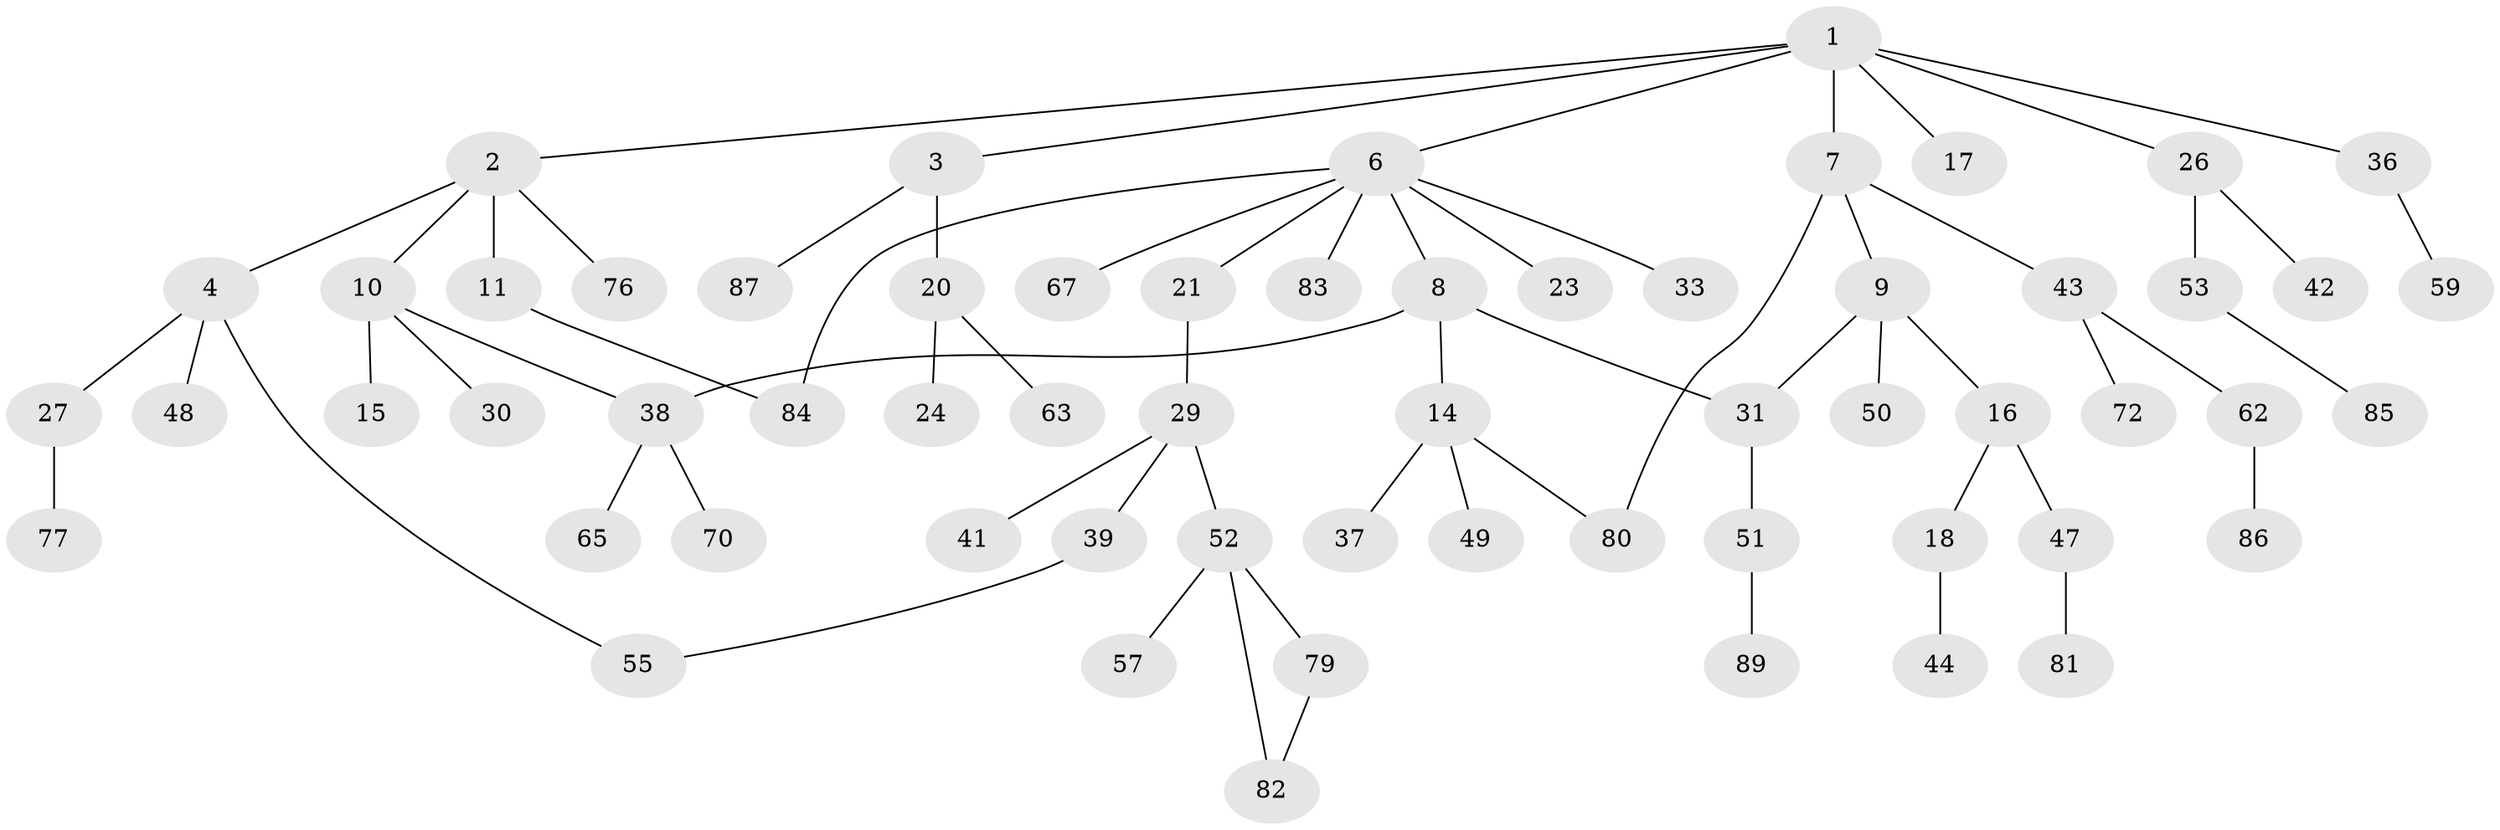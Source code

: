 // Generated by graph-tools (version 1.1) at 2025/51/02/27/25 19:51:40]
// undirected, 61 vertices, 66 edges
graph export_dot {
graph [start="1"]
  node [color=gray90,style=filled];
  1 [super="+5"];
  2 [super="+40"];
  3 [super="+22"];
  4 [super="+28"];
  6 [super="+69"];
  7 [super="+34"];
  8 [super="+12"];
  9 [super="+25"];
  10 [super="+13"];
  11 [super="+71"];
  14 [super="+35"];
  15;
  16 [super="+19"];
  17;
  18 [super="+75"];
  20 [super="+74"];
  21;
  23;
  24;
  26 [super="+78"];
  27;
  29 [super="+32"];
  30;
  31;
  33;
  36;
  37;
  38 [super="+54"];
  39 [super="+46"];
  41 [super="+60"];
  42;
  43 [super="+45"];
  44;
  47 [super="+61"];
  48 [super="+64"];
  49;
  50;
  51 [super="+56"];
  52 [super="+68"];
  53;
  55;
  57 [super="+58"];
  59 [super="+73"];
  62;
  63 [super="+66"];
  65;
  67;
  70 [super="+90"];
  72;
  76;
  77;
  79 [super="+91"];
  80 [super="+88"];
  81;
  82;
  83;
  84;
  85;
  86;
  87;
  89;
  1 -- 2;
  1 -- 3;
  1 -- 6;
  1 -- 36;
  1 -- 26;
  1 -- 17;
  1 -- 7;
  2 -- 4;
  2 -- 10;
  2 -- 11;
  2 -- 76;
  3 -- 20;
  3 -- 87;
  4 -- 27;
  4 -- 48;
  4 -- 55;
  6 -- 8;
  6 -- 21;
  6 -- 23;
  6 -- 33;
  6 -- 67;
  6 -- 83;
  6 -- 84;
  7 -- 9;
  7 -- 43;
  7 -- 80;
  8 -- 14;
  8 -- 31;
  8 -- 38;
  9 -- 16;
  9 -- 50;
  9 -- 31;
  10 -- 38;
  10 -- 30;
  10 -- 15;
  11 -- 84;
  14 -- 37;
  14 -- 80;
  14 -- 49;
  16 -- 18;
  16 -- 47;
  18 -- 44;
  20 -- 24;
  20 -- 63;
  21 -- 29;
  26 -- 42;
  26 -- 53;
  27 -- 77;
  29 -- 52;
  29 -- 41;
  29 -- 39;
  31 -- 51;
  36 -- 59;
  38 -- 65;
  38 -- 70;
  39 -- 55;
  43 -- 62;
  43 -- 72;
  47 -- 81;
  51 -- 89;
  52 -- 57;
  52 -- 82;
  52 -- 79;
  53 -- 85;
  62 -- 86;
  79 -- 82;
}
